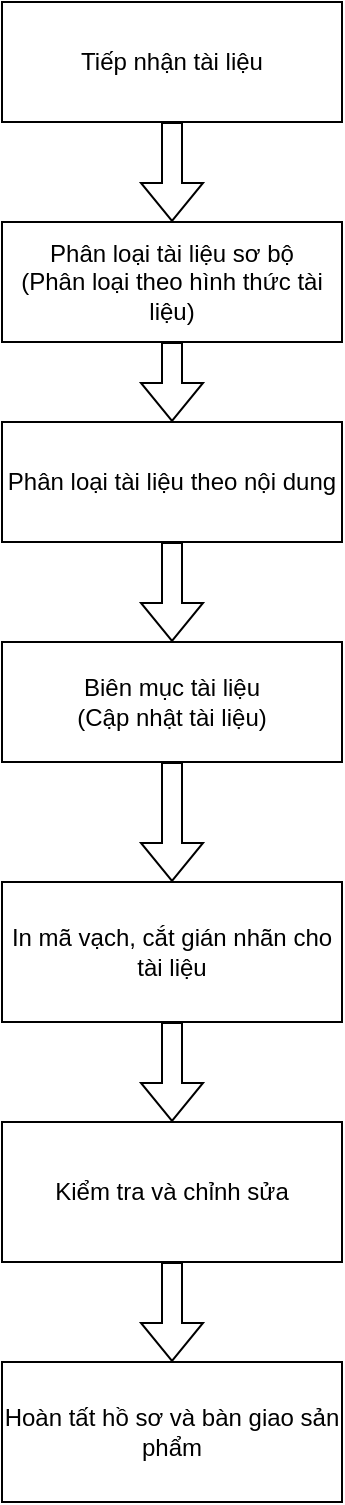 <mxfile version="24.7.14">
  <diagram id="C5RBs43oDa-KdzZeNtuy" name="Page-1">
    <mxGraphModel dx="1002" dy="521" grid="1" gridSize="10" guides="1" tooltips="1" connect="1" arrows="1" fold="1" page="1" pageScale="1" pageWidth="827" pageHeight="1169" math="0" shadow="0">
      <root>
        <mxCell id="WIyWlLk6GJQsqaUBKTNV-0" />
        <mxCell id="WIyWlLk6GJQsqaUBKTNV-1" parent="WIyWlLk6GJQsqaUBKTNV-0" />
        <mxCell id="WIyWlLk6GJQsqaUBKTNV-2" value="" style="rounded=0;html=1;jettySize=auto;orthogonalLoop=1;fontSize=11;endArrow=block;endFill=0;strokeWidth=1;shadow=0;labelBackgroundColor=none;edgeStyle=orthogonalEdgeStyle;shape=flexArrow;entryX=0.5;entryY=0;entryDx=0;entryDy=0;" parent="WIyWlLk6GJQsqaUBKTNV-1" source="WIyWlLk6GJQsqaUBKTNV-3" target="WIyWlLk6GJQsqaUBKTNV-7" edge="1">
          <mxGeometry relative="1" as="geometry">
            <mxPoint x="220" y="170" as="targetPoint" />
          </mxGeometry>
        </mxCell>
        <mxCell id="WIyWlLk6GJQsqaUBKTNV-3" value="Tiếp nhận tài liệu" style="rounded=0;whiteSpace=wrap;html=1;fontSize=12;glass=0;strokeWidth=1;shadow=0;gradientColor=none;" parent="WIyWlLk6GJQsqaUBKTNV-1" vertex="1">
          <mxGeometry x="160" y="40" width="170" height="60" as="geometry" />
        </mxCell>
        <mxCell id="m5ijg-0fMM_QsaqAX8W5-0" style="edgeStyle=orthogonalEdgeStyle;rounded=0;orthogonalLoop=1;jettySize=auto;html=1;entryX=0.5;entryY=0;entryDx=0;entryDy=0;shape=flexArrow;" edge="1" parent="WIyWlLk6GJQsqaUBKTNV-1" source="WIyWlLk6GJQsqaUBKTNV-7" target="DcelTPWHg-D9FK-rU0N2-0">
          <mxGeometry relative="1" as="geometry" />
        </mxCell>
        <mxCell id="WIyWlLk6GJQsqaUBKTNV-7" value="Phân loại tài liệu sơ bộ&lt;div&gt;(Phân loại theo hình thức tài liệu)&lt;/div&gt;" style="rounded=0;whiteSpace=wrap;html=1;fontSize=12;glass=0;strokeWidth=1;shadow=0;" parent="WIyWlLk6GJQsqaUBKTNV-1" vertex="1">
          <mxGeometry x="160" y="150" width="170" height="60" as="geometry" />
        </mxCell>
        <mxCell id="m5ijg-0fMM_QsaqAX8W5-1" style="edgeStyle=orthogonalEdgeStyle;rounded=0;orthogonalLoop=1;jettySize=auto;html=1;entryX=0.5;entryY=0;entryDx=0;entryDy=0;shape=flexArrow;" edge="1" parent="WIyWlLk6GJQsqaUBKTNV-1" source="DcelTPWHg-D9FK-rU0N2-0" target="DcelTPWHg-D9FK-rU0N2-1">
          <mxGeometry relative="1" as="geometry" />
        </mxCell>
        <mxCell id="DcelTPWHg-D9FK-rU0N2-0" value="Phân loại tài liệu theo nội dung" style="rounded=0;whiteSpace=wrap;html=1;" parent="WIyWlLk6GJQsqaUBKTNV-1" vertex="1">
          <mxGeometry x="160" y="250" width="170" height="60" as="geometry" />
        </mxCell>
        <mxCell id="m5ijg-0fMM_QsaqAX8W5-3" style="edgeStyle=orthogonalEdgeStyle;rounded=0;orthogonalLoop=1;jettySize=auto;html=1;entryX=0.5;entryY=0;entryDx=0;entryDy=0;shape=flexArrow;" edge="1" parent="WIyWlLk6GJQsqaUBKTNV-1" source="DcelTPWHg-D9FK-rU0N2-1" target="m5ijg-0fMM_QsaqAX8W5-2">
          <mxGeometry relative="1" as="geometry" />
        </mxCell>
        <mxCell id="DcelTPWHg-D9FK-rU0N2-1" value="Biên mục tài liệu&lt;div&gt;(Cập nhật tài liệu)&lt;/div&gt;" style="rounded=0;whiteSpace=wrap;html=1;" parent="WIyWlLk6GJQsqaUBKTNV-1" vertex="1">
          <mxGeometry x="160" y="360" width="170" height="60" as="geometry" />
        </mxCell>
        <mxCell id="m5ijg-0fMM_QsaqAX8W5-5" style="edgeStyle=orthogonalEdgeStyle;rounded=0;orthogonalLoop=1;jettySize=auto;html=1;entryX=0.5;entryY=0;entryDx=0;entryDy=0;shape=flexArrow;" edge="1" parent="WIyWlLk6GJQsqaUBKTNV-1" source="m5ijg-0fMM_QsaqAX8W5-2" target="m5ijg-0fMM_QsaqAX8W5-4">
          <mxGeometry relative="1" as="geometry" />
        </mxCell>
        <mxCell id="m5ijg-0fMM_QsaqAX8W5-2" value="In mã vạch, cắt gián nhãn cho tài liệu" style="rounded=0;whiteSpace=wrap;html=1;" vertex="1" parent="WIyWlLk6GJQsqaUBKTNV-1">
          <mxGeometry x="160" y="480" width="170" height="70" as="geometry" />
        </mxCell>
        <mxCell id="m5ijg-0fMM_QsaqAX8W5-7" style="edgeStyle=orthogonalEdgeStyle;rounded=0;orthogonalLoop=1;jettySize=auto;html=1;entryX=0.5;entryY=0;entryDx=0;entryDy=0;shape=flexArrow;" edge="1" parent="WIyWlLk6GJQsqaUBKTNV-1" source="m5ijg-0fMM_QsaqAX8W5-4" target="m5ijg-0fMM_QsaqAX8W5-6">
          <mxGeometry relative="1" as="geometry" />
        </mxCell>
        <mxCell id="m5ijg-0fMM_QsaqAX8W5-4" value="Kiểm tra và chỉnh sửa" style="rounded=0;whiteSpace=wrap;html=1;" vertex="1" parent="WIyWlLk6GJQsqaUBKTNV-1">
          <mxGeometry x="160" y="600" width="170" height="70" as="geometry" />
        </mxCell>
        <mxCell id="m5ijg-0fMM_QsaqAX8W5-6" value="Hoàn tất hồ sơ và bàn giao sản phẩm" style="rounded=0;whiteSpace=wrap;html=1;" vertex="1" parent="WIyWlLk6GJQsqaUBKTNV-1">
          <mxGeometry x="160" y="720" width="170" height="70" as="geometry" />
        </mxCell>
      </root>
    </mxGraphModel>
  </diagram>
</mxfile>
